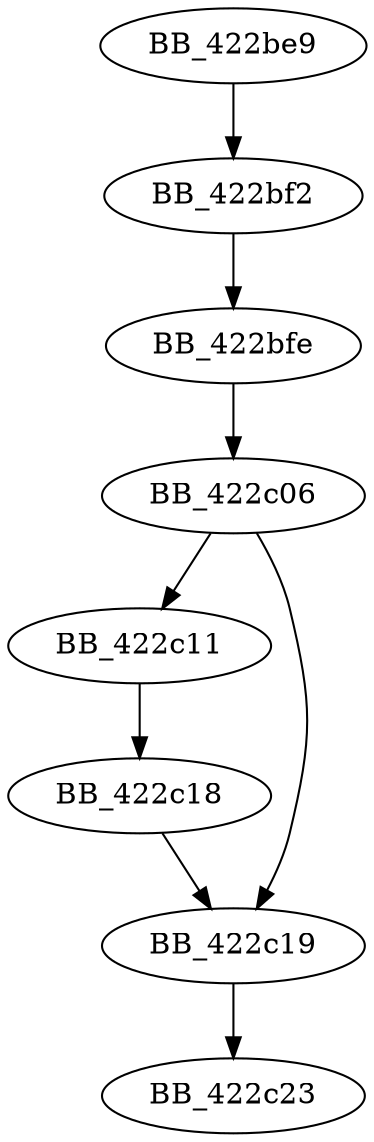 DiGraph ___raise_securityfailure{
BB_422be9->BB_422bf2
BB_422bf2->BB_422bfe
BB_422bfe->BB_422c06
BB_422c06->BB_422c11
BB_422c06->BB_422c19
BB_422c11->BB_422c18
BB_422c18->BB_422c19
BB_422c19->BB_422c23
}
